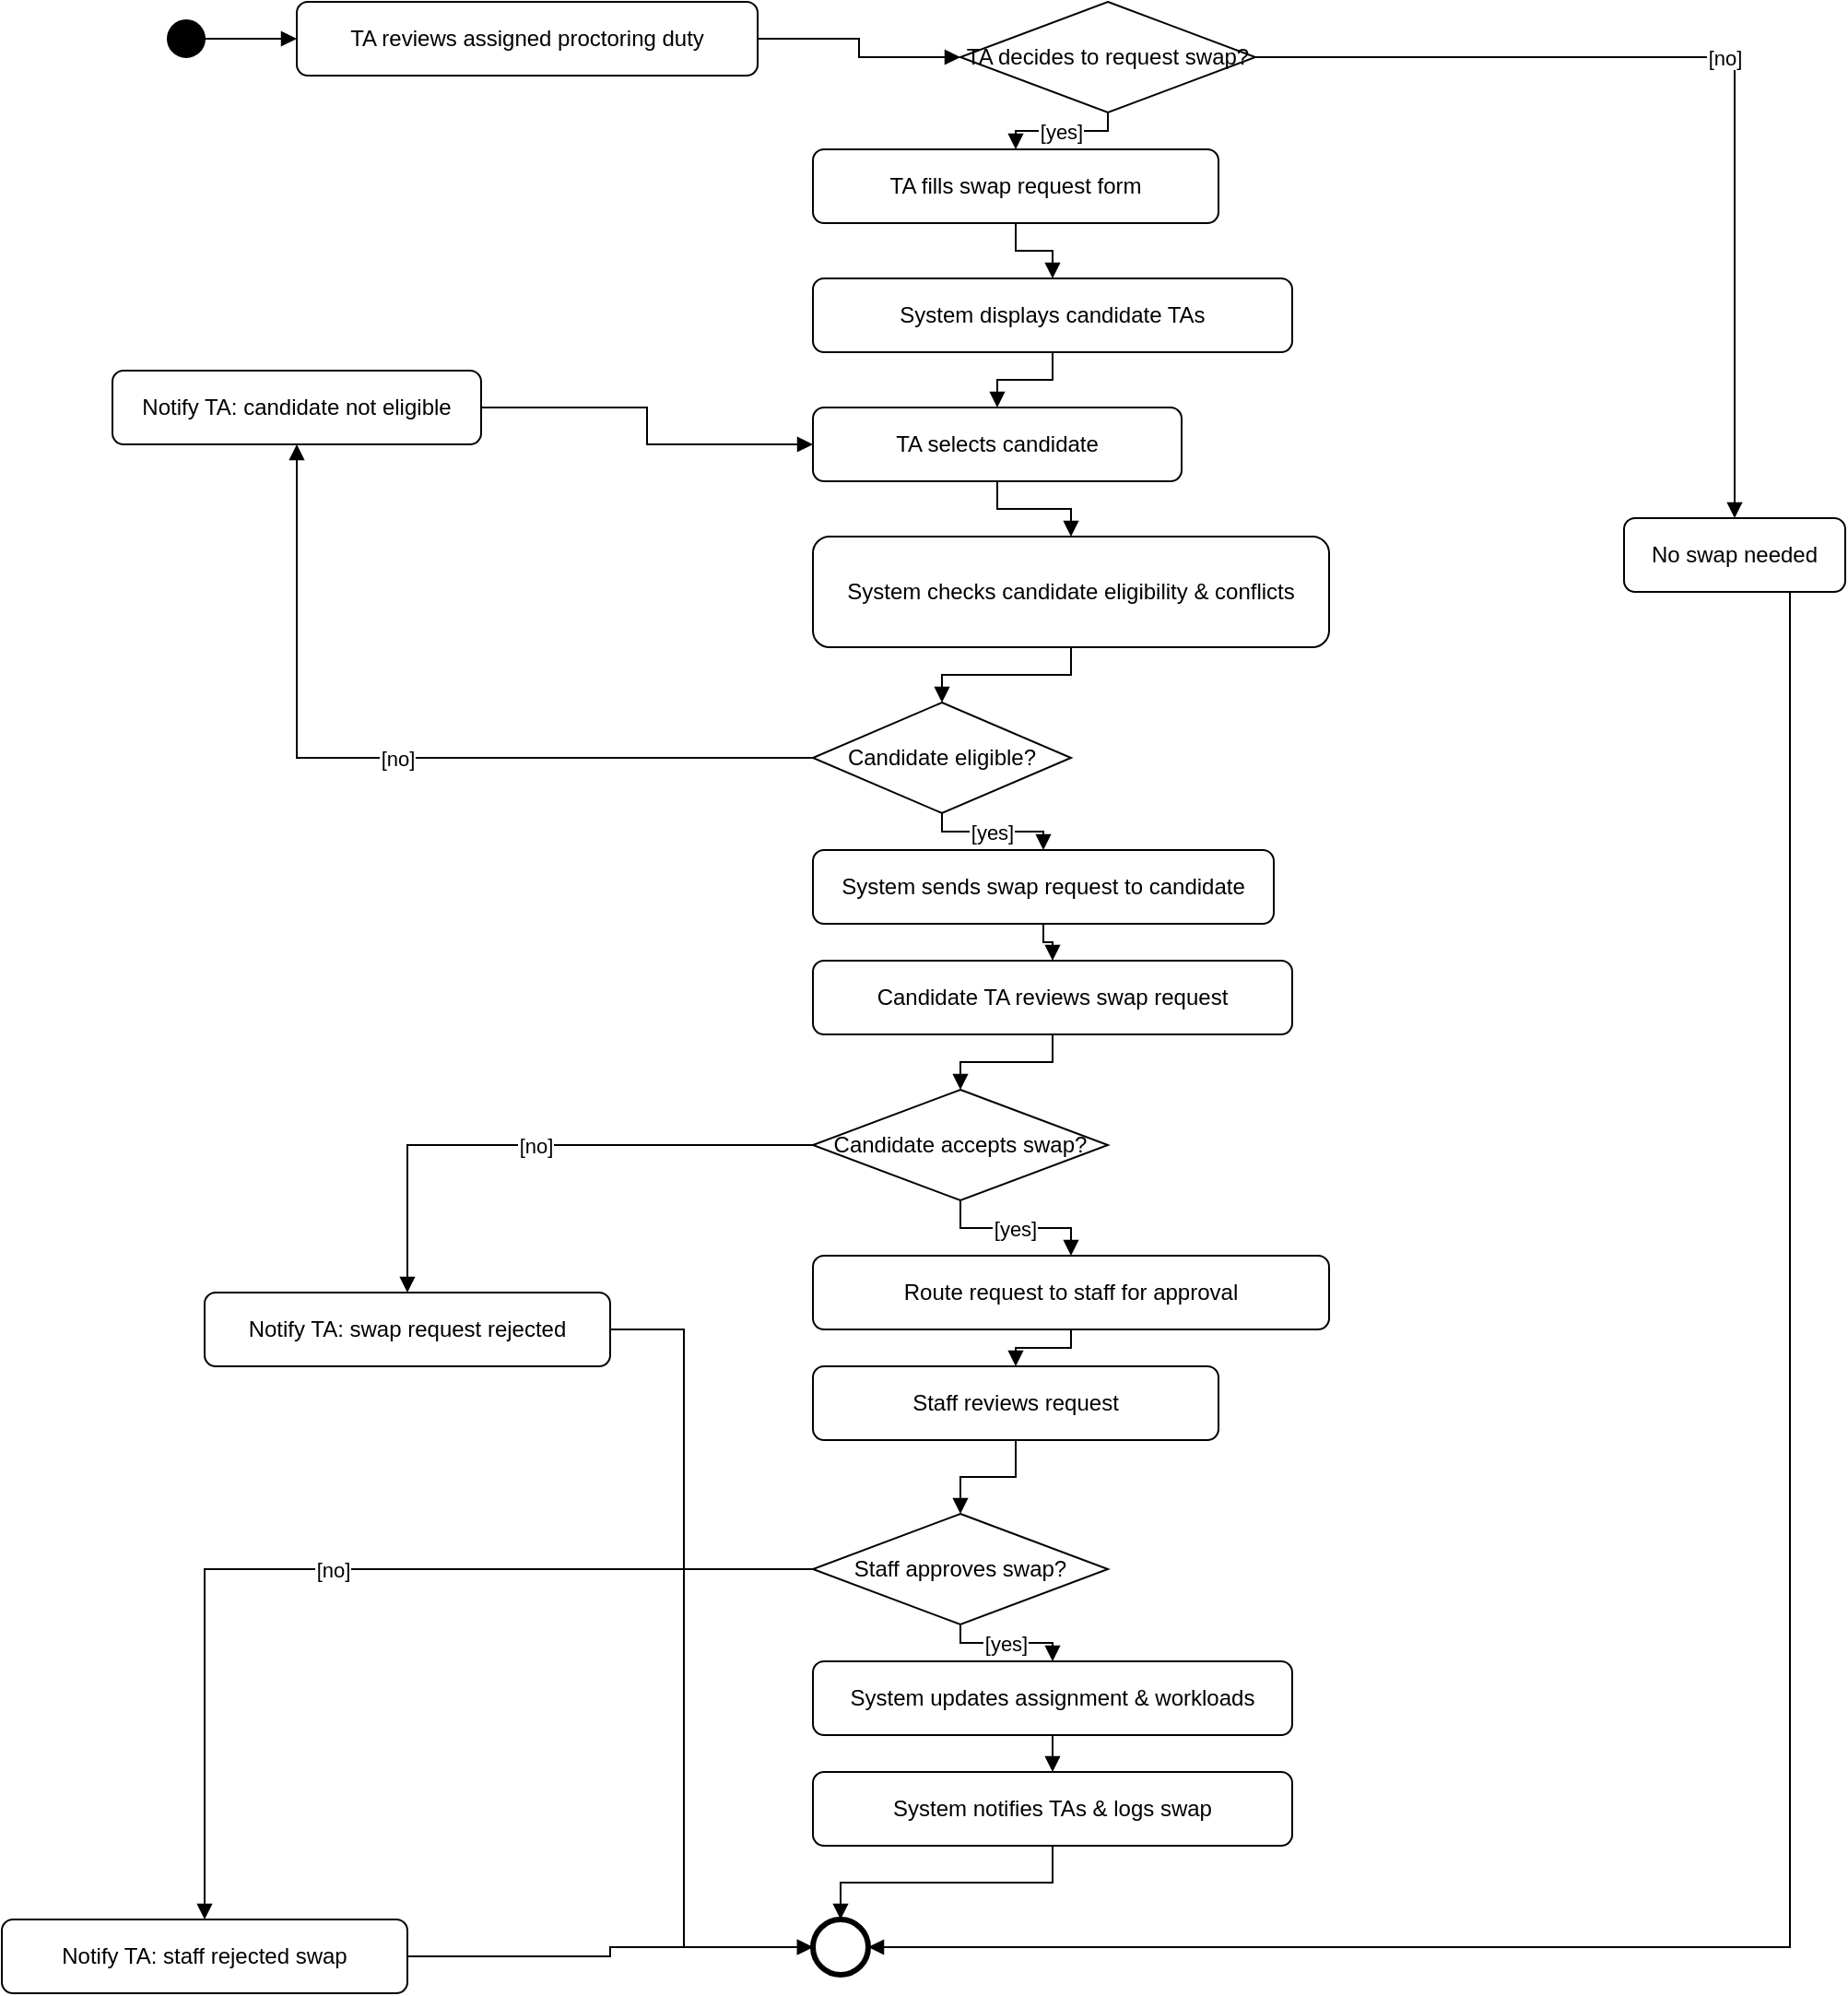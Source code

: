 <mxfile version="26.1.1">
  <diagram id="lB3PFNVN5weEqUUhLix3" name="Page-4">
    <mxGraphModel grid="1" page="1" gridSize="10" guides="1" tooltips="1" connect="1" arrows="1" fold="1" pageScale="1" pageWidth="850" pageHeight="1100" math="0" shadow="0">
      <root>
        <mxCell id="0" />
        <mxCell id="1" parent="0" />
        <mxCell id="W581YQ6Cy-IJEoAmD4LZ-1" value="" style="ellipse;whiteSpace=wrap;html=1;aspect=fixed;fillColor=#000000;strokeColor=#000000;" vertex="1" parent="1">
          <mxGeometry x="50" y="50" width="20" height="20" as="geometry" />
        </mxCell>
        <mxCell id="W581YQ6Cy-IJEoAmD4LZ-2" value="TA reviews assigned proctoring duty" style="rounded=1;whiteSpace=wrap;html=1;" vertex="1" parent="1">
          <mxGeometry x="120" y="40" width="250" height="40" as="geometry" />
        </mxCell>
        <mxCell id="W581YQ6Cy-IJEoAmD4LZ-3" value="TA decides to request swap?" style="rhombus;whiteSpace=wrap;html=1;" vertex="1" parent="1">
          <mxGeometry x="480" y="40" width="160" height="60" as="geometry" />
        </mxCell>
        <mxCell id="W581YQ6Cy-IJEoAmD4LZ-4" value="No swap needed" style="rounded=1;whiteSpace=wrap;html=1;" vertex="1" parent="1">
          <mxGeometry x="840" y="320" width="120" height="40" as="geometry" />
        </mxCell>
        <mxCell id="W581YQ6Cy-IJEoAmD4LZ-5" value="TA fills swap request form" style="rounded=1;whiteSpace=wrap;html=1;" vertex="1" parent="1">
          <mxGeometry x="400" y="120" width="220" height="40" as="geometry" />
        </mxCell>
        <mxCell id="W581YQ6Cy-IJEoAmD4LZ-6" value="System displays candidate TAs" style="rounded=1;whiteSpace=wrap;html=1;" vertex="1" parent="1">
          <mxGeometry x="400" y="190" width="260" height="40" as="geometry" />
        </mxCell>
        <mxCell id="W581YQ6Cy-IJEoAmD4LZ-7" value="TA selects candidate" style="rounded=1;whiteSpace=wrap;html=1;" vertex="1" parent="1">
          <mxGeometry x="400" y="260" width="200" height="40" as="geometry" />
        </mxCell>
        <mxCell id="W581YQ6Cy-IJEoAmD4LZ-8" value="System checks candidate eligibility &amp; conflicts" style="rounded=1;whiteSpace=wrap;html=1;" vertex="1" parent="1">
          <mxGeometry x="400" y="330" width="280" height="60" as="geometry" />
        </mxCell>
        <mxCell id="W581YQ6Cy-IJEoAmD4LZ-9" value="Candidate eligible?" style="rhombus;whiteSpace=wrap;html=1;" vertex="1" parent="1">
          <mxGeometry x="400" y="420" width="140" height="60" as="geometry" />
        </mxCell>
        <mxCell id="W581YQ6Cy-IJEoAmD4LZ-10" value="Notify TA: candidate not eligible" style="rounded=1;whiteSpace=wrap;html=1;" vertex="1" parent="1">
          <mxGeometry x="20" y="240" width="200" height="40" as="geometry" />
        </mxCell>
        <mxCell id="W581YQ6Cy-IJEoAmD4LZ-11" value="System sends swap request to candidate" style="rounded=1;whiteSpace=wrap;html=1;" vertex="1" parent="1">
          <mxGeometry x="400" y="500" width="250" height="40" as="geometry" />
        </mxCell>
        <mxCell id="W581YQ6Cy-IJEoAmD4LZ-12" value="Candidate TA reviews swap request" style="rounded=1;whiteSpace=wrap;html=1;" vertex="1" parent="1">
          <mxGeometry x="400" y="560" width="260" height="40" as="geometry" />
        </mxCell>
        <mxCell id="W581YQ6Cy-IJEoAmD4LZ-13" value="Candidate accepts swap?" style="rhombus;whiteSpace=wrap;html=1;" vertex="1" parent="1">
          <mxGeometry x="400" y="630" width="160" height="60" as="geometry" />
        </mxCell>
        <mxCell id="W581YQ6Cy-IJEoAmD4LZ-14" value="Notify TA: swap request rejected" style="rounded=1;whiteSpace=wrap;html=1;" vertex="1" parent="1">
          <mxGeometry x="70" y="740" width="220" height="40" as="geometry" />
        </mxCell>
        <mxCell id="W581YQ6Cy-IJEoAmD4LZ-15" value="Route request to staff for approval" style="rounded=1;whiteSpace=wrap;html=1;" vertex="1" parent="1">
          <mxGeometry x="400" y="720" width="280" height="40" as="geometry" />
        </mxCell>
        <mxCell id="W581YQ6Cy-IJEoAmD4LZ-16" value="Staff reviews request" style="rounded=1;whiteSpace=wrap;html=1;" vertex="1" parent="1">
          <mxGeometry x="400" y="780" width="220" height="40" as="geometry" />
        </mxCell>
        <mxCell id="W581YQ6Cy-IJEoAmD4LZ-17" value="Staff approves swap?" style="rhombus;whiteSpace=wrap;html=1;" vertex="1" parent="1">
          <mxGeometry x="400" y="860" width="160" height="60" as="geometry" />
        </mxCell>
        <mxCell id="W581YQ6Cy-IJEoAmD4LZ-18" value="Notify TA: staff rejected swap" style="rounded=1;whiteSpace=wrap;html=1;" vertex="1" parent="1">
          <mxGeometry x="-40" y="1080" width="220" height="40" as="geometry" />
        </mxCell>
        <mxCell id="W581YQ6Cy-IJEoAmD4LZ-19" value="System updates assignment &amp; workloads" style="rounded=1;whiteSpace=wrap;html=1;" vertex="1" parent="1">
          <mxGeometry x="400" y="940" width="260" height="40" as="geometry" />
        </mxCell>
        <mxCell id="W581YQ6Cy-IJEoAmD4LZ-20" value="System notifies TAs &amp; logs swap" style="rounded=1;whiteSpace=wrap;html=1;" vertex="1" parent="1">
          <mxGeometry x="400" y="1000" width="260" height="40" as="geometry" />
        </mxCell>
        <mxCell id="W581YQ6Cy-IJEoAmD4LZ-21" value="" style="ellipse;whiteSpace=wrap;html=1;aspect=fixed;strokeWidth=3;fillColor=#FFFFFF;strokeColor=#000000;" vertex="1" parent="1">
          <mxGeometry x="400" y="1080" width="30" height="30" as="geometry" />
        </mxCell>
        <mxCell id="W581YQ6Cy-IJEoAmD4LZ-22" style="edgeStyle=orthogonalEdgeStyle;rounded=0;endArrow=block;strokeColor=#000000;" edge="1" parent="1" source="W581YQ6Cy-IJEoAmD4LZ-1" target="W581YQ6Cy-IJEoAmD4LZ-2">
          <mxGeometry relative="1" as="geometry" />
        </mxCell>
        <mxCell id="W581YQ6Cy-IJEoAmD4LZ-23" style="edgeStyle=orthogonalEdgeStyle;rounded=0;endArrow=block;strokeColor=#000000;" edge="1" parent="1" source="W581YQ6Cy-IJEoAmD4LZ-2" target="W581YQ6Cy-IJEoAmD4LZ-3">
          <mxGeometry relative="1" as="geometry" />
        </mxCell>
        <mxCell id="W581YQ6Cy-IJEoAmD4LZ-24" value="[no]" style="edgeStyle=orthogonalEdgeStyle;rounded=0;endArrow=block;strokeColor=#000000;" edge="1" parent="1" source="W581YQ6Cy-IJEoAmD4LZ-3" target="W581YQ6Cy-IJEoAmD4LZ-4">
          <mxGeometry relative="1" as="geometry" />
        </mxCell>
        <mxCell id="W581YQ6Cy-IJEoAmD4LZ-25" style="edgeStyle=orthogonalEdgeStyle;rounded=0;endArrow=block;strokeColor=#000000;" edge="1" parent="1" source="W581YQ6Cy-IJEoAmD4LZ-4" target="W581YQ6Cy-IJEoAmD4LZ-21">
          <mxGeometry relative="1" as="geometry">
            <Array as="points">
              <mxPoint x="930" y="1095" />
            </Array>
          </mxGeometry>
        </mxCell>
        <mxCell id="W581YQ6Cy-IJEoAmD4LZ-26" value="[yes]" style="edgeStyle=orthogonalEdgeStyle;rounded=0;endArrow=block;strokeColor=#000000;" edge="1" parent="1" source="W581YQ6Cy-IJEoAmD4LZ-3" target="W581YQ6Cy-IJEoAmD4LZ-5">
          <mxGeometry relative="1" as="geometry" />
        </mxCell>
        <mxCell id="W581YQ6Cy-IJEoAmD4LZ-27" style="edgeStyle=orthogonalEdgeStyle;rounded=0;endArrow=block;strokeColor=#000000;" edge="1" parent="1" source="W581YQ6Cy-IJEoAmD4LZ-5" target="W581YQ6Cy-IJEoAmD4LZ-6">
          <mxGeometry relative="1" as="geometry" />
        </mxCell>
        <mxCell id="W581YQ6Cy-IJEoAmD4LZ-28" style="edgeStyle=orthogonalEdgeStyle;rounded=0;endArrow=block;strokeColor=#000000;" edge="1" parent="1" source="W581YQ6Cy-IJEoAmD4LZ-6" target="W581YQ6Cy-IJEoAmD4LZ-7">
          <mxGeometry relative="1" as="geometry" />
        </mxCell>
        <mxCell id="W581YQ6Cy-IJEoAmD4LZ-29" style="edgeStyle=orthogonalEdgeStyle;rounded=0;endArrow=block;strokeColor=#000000;" edge="1" parent="1" source="W581YQ6Cy-IJEoAmD4LZ-7" target="W581YQ6Cy-IJEoAmD4LZ-8">
          <mxGeometry relative="1" as="geometry" />
        </mxCell>
        <mxCell id="W581YQ6Cy-IJEoAmD4LZ-30" style="edgeStyle=orthogonalEdgeStyle;rounded=0;endArrow=block;strokeColor=#000000;" edge="1" parent="1" source="W581YQ6Cy-IJEoAmD4LZ-8" target="W581YQ6Cy-IJEoAmD4LZ-9">
          <mxGeometry relative="1" as="geometry" />
        </mxCell>
        <mxCell id="W581YQ6Cy-IJEoAmD4LZ-31" value="[no]" style="edgeStyle=orthogonalEdgeStyle;rounded=0;endArrow=block;strokeColor=#000000;" edge="1" parent="1" source="W581YQ6Cy-IJEoAmD4LZ-9" target="W581YQ6Cy-IJEoAmD4LZ-10">
          <mxGeometry relative="1" as="geometry" />
        </mxCell>
        <mxCell id="W581YQ6Cy-IJEoAmD4LZ-32" style="edgeStyle=orthogonalEdgeStyle;rounded=0;endArrow=block;strokeColor=#000000;" edge="1" parent="1" source="W581YQ6Cy-IJEoAmD4LZ-10" target="W581YQ6Cy-IJEoAmD4LZ-7">
          <mxGeometry relative="1" as="geometry" />
        </mxCell>
        <mxCell id="W581YQ6Cy-IJEoAmD4LZ-33" value="[yes]" style="edgeStyle=orthogonalEdgeStyle;rounded=0;endArrow=block;strokeColor=#000000;" edge="1" parent="1" source="W581YQ6Cy-IJEoAmD4LZ-9" target="W581YQ6Cy-IJEoAmD4LZ-11">
          <mxGeometry relative="1" as="geometry" />
        </mxCell>
        <mxCell id="W581YQ6Cy-IJEoAmD4LZ-34" style="edgeStyle=orthogonalEdgeStyle;rounded=0;endArrow=block;strokeColor=#000000;" edge="1" parent="1" source="W581YQ6Cy-IJEoAmD4LZ-11" target="W581YQ6Cy-IJEoAmD4LZ-12">
          <mxGeometry relative="1" as="geometry" />
        </mxCell>
        <mxCell id="W581YQ6Cy-IJEoAmD4LZ-35" style="edgeStyle=orthogonalEdgeStyle;rounded=0;endArrow=block;strokeColor=#000000;" edge="1" parent="1" source="W581YQ6Cy-IJEoAmD4LZ-12" target="W581YQ6Cy-IJEoAmD4LZ-13">
          <mxGeometry relative="1" as="geometry" />
        </mxCell>
        <mxCell id="W581YQ6Cy-IJEoAmD4LZ-36" value="[no]" style="edgeStyle=orthogonalEdgeStyle;rounded=0;endArrow=block;strokeColor=#000000;" edge="1" parent="1" source="W581YQ6Cy-IJEoAmD4LZ-13" target="W581YQ6Cy-IJEoAmD4LZ-14">
          <mxGeometry relative="1" as="geometry" />
        </mxCell>
        <mxCell id="W581YQ6Cy-IJEoAmD4LZ-37" style="edgeStyle=orthogonalEdgeStyle;rounded=0;endArrow=block;strokeColor=#000000;" edge="1" parent="1" source="W581YQ6Cy-IJEoAmD4LZ-14" target="W581YQ6Cy-IJEoAmD4LZ-21">
          <mxGeometry relative="1" as="geometry">
            <Array as="points">
              <mxPoint x="330" y="760" />
              <mxPoint x="330" y="1095" />
            </Array>
          </mxGeometry>
        </mxCell>
        <mxCell id="W581YQ6Cy-IJEoAmD4LZ-38" value="[yes]" style="edgeStyle=orthogonalEdgeStyle;rounded=0;endArrow=block;strokeColor=#000000;" edge="1" parent="1" source="W581YQ6Cy-IJEoAmD4LZ-13" target="W581YQ6Cy-IJEoAmD4LZ-15">
          <mxGeometry relative="1" as="geometry" />
        </mxCell>
        <mxCell id="W581YQ6Cy-IJEoAmD4LZ-39" style="edgeStyle=orthogonalEdgeStyle;rounded=0;endArrow=block;strokeColor=#000000;" edge="1" parent="1" source="W581YQ6Cy-IJEoAmD4LZ-15" target="W581YQ6Cy-IJEoAmD4LZ-16">
          <mxGeometry relative="1" as="geometry" />
        </mxCell>
        <mxCell id="W581YQ6Cy-IJEoAmD4LZ-40" style="edgeStyle=orthogonalEdgeStyle;rounded=0;endArrow=block;strokeColor=#000000;" edge="1" parent="1" source="W581YQ6Cy-IJEoAmD4LZ-16" target="W581YQ6Cy-IJEoAmD4LZ-17">
          <mxGeometry relative="1" as="geometry" />
        </mxCell>
        <mxCell id="W581YQ6Cy-IJEoAmD4LZ-41" value="[no]" style="edgeStyle=orthogonalEdgeStyle;rounded=0;endArrow=block;strokeColor=#000000;" edge="1" parent="1" source="W581YQ6Cy-IJEoAmD4LZ-17" target="W581YQ6Cy-IJEoAmD4LZ-18">
          <mxGeometry relative="1" as="geometry" />
        </mxCell>
        <mxCell id="W581YQ6Cy-IJEoAmD4LZ-42" style="edgeStyle=orthogonalEdgeStyle;rounded=0;endArrow=block;strokeColor=#000000;" edge="1" parent="1" source="W581YQ6Cy-IJEoAmD4LZ-18" target="W581YQ6Cy-IJEoAmD4LZ-21">
          <mxGeometry relative="1" as="geometry" />
        </mxCell>
        <mxCell id="W581YQ6Cy-IJEoAmD4LZ-43" value="[yes]" style="edgeStyle=orthogonalEdgeStyle;rounded=0;endArrow=block;strokeColor=#000000;" edge="1" parent="1" source="W581YQ6Cy-IJEoAmD4LZ-17" target="W581YQ6Cy-IJEoAmD4LZ-19">
          <mxGeometry relative="1" as="geometry" />
        </mxCell>
        <mxCell id="W581YQ6Cy-IJEoAmD4LZ-44" style="edgeStyle=orthogonalEdgeStyle;rounded=0;endArrow=block;strokeColor=#000000;" edge="1" parent="1" source="W581YQ6Cy-IJEoAmD4LZ-19" target="W581YQ6Cy-IJEoAmD4LZ-20">
          <mxGeometry relative="1" as="geometry" />
        </mxCell>
        <mxCell id="W581YQ6Cy-IJEoAmD4LZ-45" style="edgeStyle=orthogonalEdgeStyle;rounded=0;endArrow=block;strokeColor=#000000;" edge="1" parent="1" source="W581YQ6Cy-IJEoAmD4LZ-20" target="W581YQ6Cy-IJEoAmD4LZ-21">
          <mxGeometry relative="1" as="geometry" />
        </mxCell>
      </root>
    </mxGraphModel>
  </diagram>
</mxfile>
